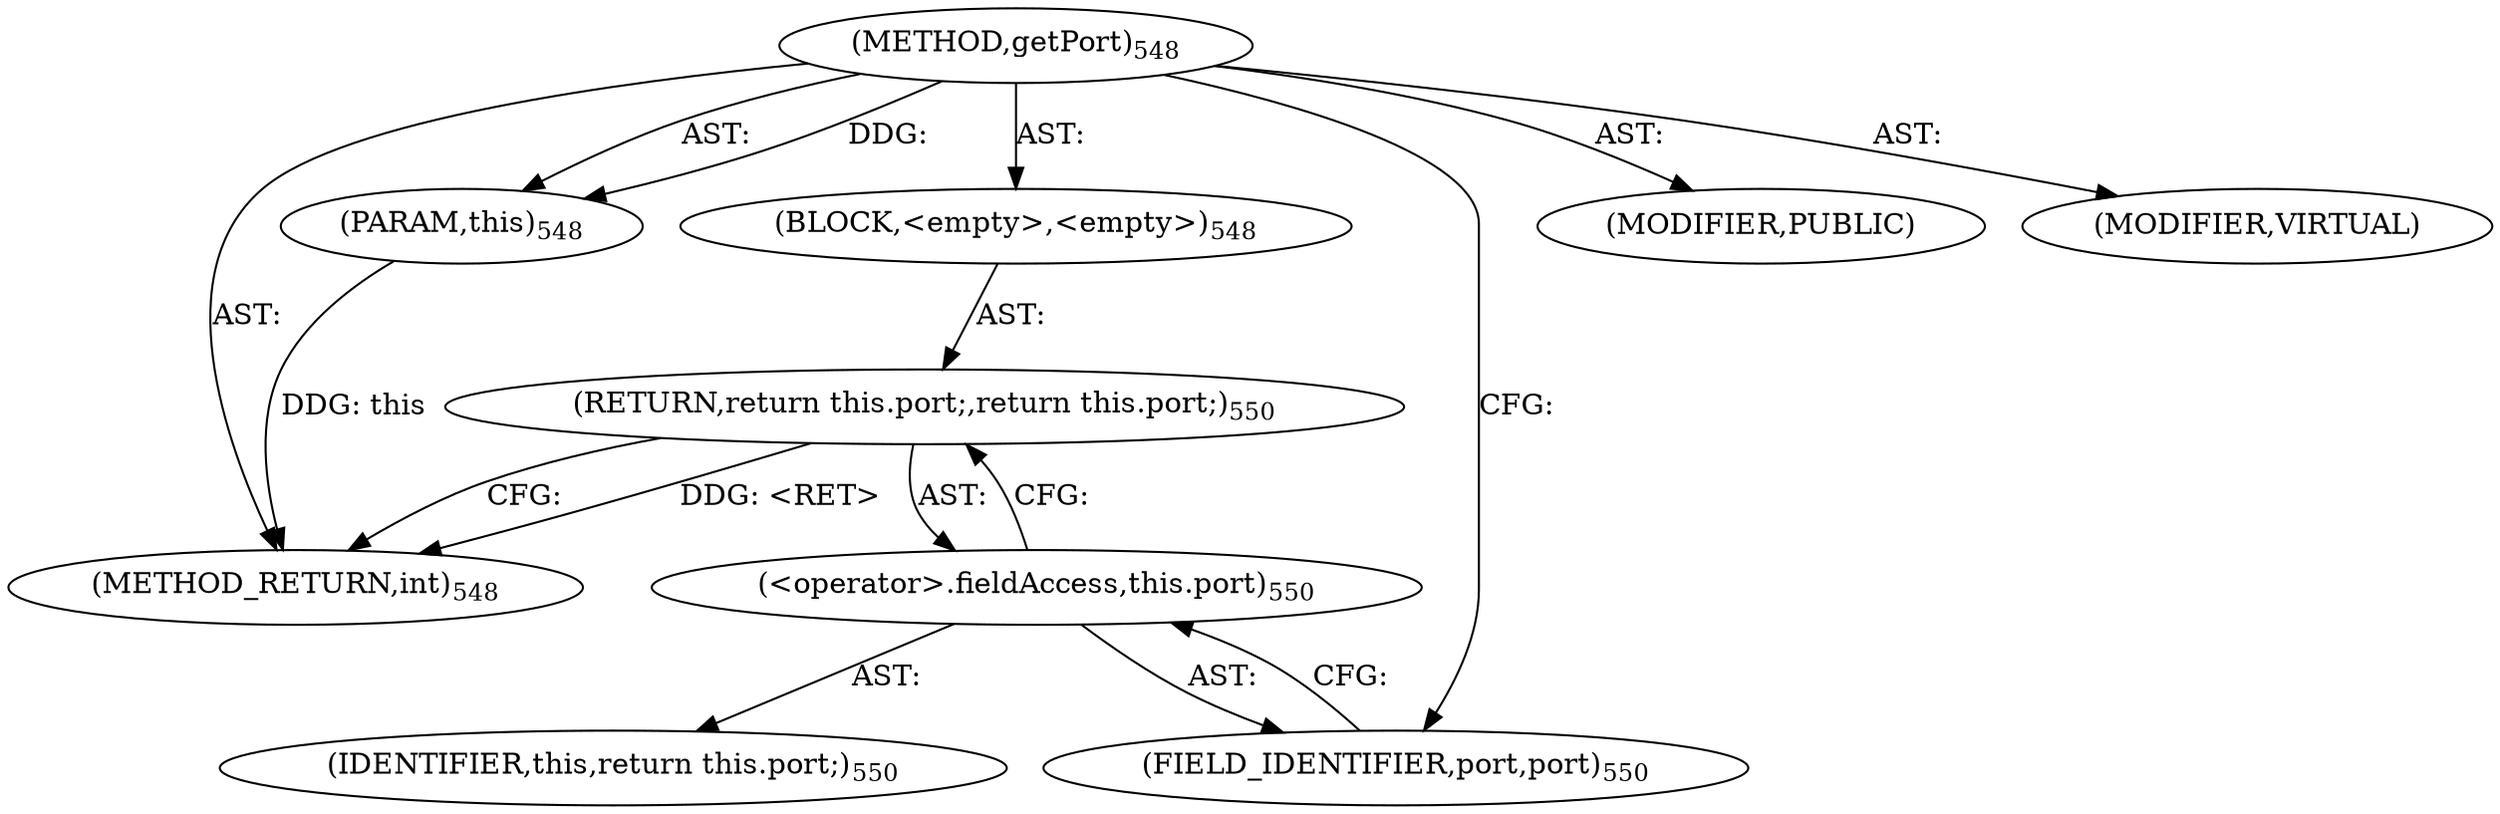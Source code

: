 digraph "getPort" {  
"111669149711" [label = <(METHOD,getPort)<SUB>548</SUB>> ]
"115964117005" [label = <(PARAM,this)<SUB>548</SUB>> ]
"25769803858" [label = <(BLOCK,&lt;empty&gt;,&lt;empty&gt;)<SUB>548</SUB>> ]
"146028888070" [label = <(RETURN,return this.port;,return this.port;)<SUB>550</SUB>> ]
"30064771398" [label = <(&lt;operator&gt;.fieldAccess,this.port)<SUB>550</SUB>> ]
"68719476785" [label = <(IDENTIFIER,this,return this.port;)<SUB>550</SUB>> ]
"55834574926" [label = <(FIELD_IDENTIFIER,port,port)<SUB>550</SUB>> ]
"133143986232" [label = <(MODIFIER,PUBLIC)> ]
"133143986233" [label = <(MODIFIER,VIRTUAL)> ]
"128849018895" [label = <(METHOD_RETURN,int)<SUB>548</SUB>> ]
  "111669149711" -> "115964117005"  [ label = "AST: "] 
  "111669149711" -> "25769803858"  [ label = "AST: "] 
  "111669149711" -> "133143986232"  [ label = "AST: "] 
  "111669149711" -> "133143986233"  [ label = "AST: "] 
  "111669149711" -> "128849018895"  [ label = "AST: "] 
  "25769803858" -> "146028888070"  [ label = "AST: "] 
  "146028888070" -> "30064771398"  [ label = "AST: "] 
  "30064771398" -> "68719476785"  [ label = "AST: "] 
  "30064771398" -> "55834574926"  [ label = "AST: "] 
  "146028888070" -> "128849018895"  [ label = "CFG: "] 
  "30064771398" -> "146028888070"  [ label = "CFG: "] 
  "55834574926" -> "30064771398"  [ label = "CFG: "] 
  "111669149711" -> "55834574926"  [ label = "CFG: "] 
  "146028888070" -> "128849018895"  [ label = "DDG: &lt;RET&gt;"] 
  "115964117005" -> "128849018895"  [ label = "DDG: this"] 
  "111669149711" -> "115964117005"  [ label = "DDG: "] 
}
